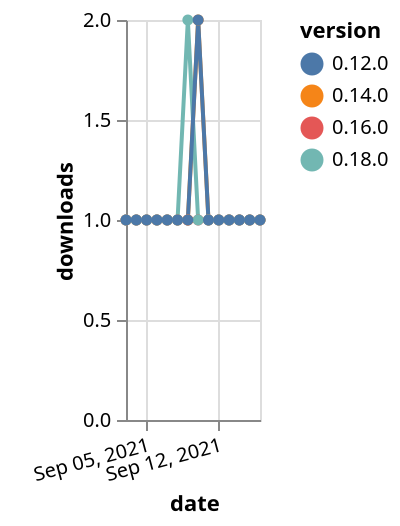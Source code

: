 {"$schema": "https://vega.github.io/schema/vega-lite/v5.json", "description": "A simple bar chart with embedded data.", "data": {"values": [{"date": "2021-09-03", "total": 163, "delta": 1, "version": "0.16.0"}, {"date": "2021-09-04", "total": 164, "delta": 1, "version": "0.16.0"}, {"date": "2021-09-05", "total": 165, "delta": 1, "version": "0.16.0"}, {"date": "2021-09-06", "total": 166, "delta": 1, "version": "0.16.0"}, {"date": "2021-09-07", "total": 167, "delta": 1, "version": "0.16.0"}, {"date": "2021-09-08", "total": 168, "delta": 1, "version": "0.16.0"}, {"date": "2021-09-09", "total": 169, "delta": 1, "version": "0.16.0"}, {"date": "2021-09-10", "total": 170, "delta": 1, "version": "0.16.0"}, {"date": "2021-09-11", "total": 171, "delta": 1, "version": "0.16.0"}, {"date": "2021-09-12", "total": 172, "delta": 1, "version": "0.16.0"}, {"date": "2021-09-13", "total": 173, "delta": 1, "version": "0.16.0"}, {"date": "2021-09-14", "total": 174, "delta": 1, "version": "0.16.0"}, {"date": "2021-09-15", "total": 175, "delta": 1, "version": "0.16.0"}, {"date": "2021-09-16", "total": 176, "delta": 1, "version": "0.16.0"}, {"date": "2021-09-03", "total": 177, "delta": 1, "version": "0.14.0"}, {"date": "2021-09-04", "total": 178, "delta": 1, "version": "0.14.0"}, {"date": "2021-09-05", "total": 179, "delta": 1, "version": "0.14.0"}, {"date": "2021-09-06", "total": 180, "delta": 1, "version": "0.14.0"}, {"date": "2021-09-07", "total": 181, "delta": 1, "version": "0.14.0"}, {"date": "2021-09-08", "total": 182, "delta": 1, "version": "0.14.0"}, {"date": "2021-09-09", "total": 183, "delta": 1, "version": "0.14.0"}, {"date": "2021-09-10", "total": 185, "delta": 2, "version": "0.14.0"}, {"date": "2021-09-11", "total": 186, "delta": 1, "version": "0.14.0"}, {"date": "2021-09-12", "total": 187, "delta": 1, "version": "0.14.0"}, {"date": "2021-09-13", "total": 188, "delta": 1, "version": "0.14.0"}, {"date": "2021-09-14", "total": 189, "delta": 1, "version": "0.14.0"}, {"date": "2021-09-15", "total": 190, "delta": 1, "version": "0.14.0"}, {"date": "2021-09-16", "total": 191, "delta": 1, "version": "0.14.0"}, {"date": "2021-09-03", "total": 147, "delta": 1, "version": "0.18.0"}, {"date": "2021-09-04", "total": 148, "delta": 1, "version": "0.18.0"}, {"date": "2021-09-05", "total": 149, "delta": 1, "version": "0.18.0"}, {"date": "2021-09-06", "total": 150, "delta": 1, "version": "0.18.0"}, {"date": "2021-09-07", "total": 151, "delta": 1, "version": "0.18.0"}, {"date": "2021-09-08", "total": 152, "delta": 1, "version": "0.18.0"}, {"date": "2021-09-09", "total": 154, "delta": 2, "version": "0.18.0"}, {"date": "2021-09-10", "total": 155, "delta": 1, "version": "0.18.0"}, {"date": "2021-09-11", "total": 156, "delta": 1, "version": "0.18.0"}, {"date": "2021-09-12", "total": 157, "delta": 1, "version": "0.18.0"}, {"date": "2021-09-13", "total": 158, "delta": 1, "version": "0.18.0"}, {"date": "2021-09-14", "total": 159, "delta": 1, "version": "0.18.0"}, {"date": "2021-09-15", "total": 160, "delta": 1, "version": "0.18.0"}, {"date": "2021-09-16", "total": 161, "delta": 1, "version": "0.18.0"}, {"date": "2021-09-03", "total": 211, "delta": 1, "version": "0.12.0"}, {"date": "2021-09-04", "total": 212, "delta": 1, "version": "0.12.0"}, {"date": "2021-09-05", "total": 213, "delta": 1, "version": "0.12.0"}, {"date": "2021-09-06", "total": 214, "delta": 1, "version": "0.12.0"}, {"date": "2021-09-07", "total": 215, "delta": 1, "version": "0.12.0"}, {"date": "2021-09-08", "total": 216, "delta": 1, "version": "0.12.0"}, {"date": "2021-09-09", "total": 217, "delta": 1, "version": "0.12.0"}, {"date": "2021-09-10", "total": 219, "delta": 2, "version": "0.12.0"}, {"date": "2021-09-11", "total": 220, "delta": 1, "version": "0.12.0"}, {"date": "2021-09-12", "total": 221, "delta": 1, "version": "0.12.0"}, {"date": "2021-09-13", "total": 222, "delta": 1, "version": "0.12.0"}, {"date": "2021-09-14", "total": 223, "delta": 1, "version": "0.12.0"}, {"date": "2021-09-15", "total": 224, "delta": 1, "version": "0.12.0"}, {"date": "2021-09-16", "total": 225, "delta": 1, "version": "0.12.0"}]}, "width": "container", "mark": {"type": "line", "point": {"filled": true}}, "encoding": {"x": {"field": "date", "type": "temporal", "timeUnit": "yearmonthdate", "title": "date", "axis": {"labelAngle": -15}}, "y": {"field": "delta", "type": "quantitative", "title": "downloads"}, "color": {"field": "version", "type": "nominal"}, "tooltip": {"field": "delta"}}}